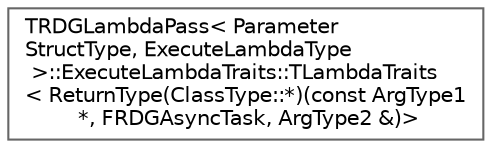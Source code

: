 digraph "Graphical Class Hierarchy"
{
 // INTERACTIVE_SVG=YES
 // LATEX_PDF_SIZE
  bgcolor="transparent";
  edge [fontname=Helvetica,fontsize=10,labelfontname=Helvetica,labelfontsize=10];
  node [fontname=Helvetica,fontsize=10,shape=box,height=0.2,width=0.4];
  rankdir="LR";
  Node0 [id="Node000000",label="TRDGLambdaPass\< Parameter\lStructType, ExecuteLambdaType\l \>::ExecuteLambdaTraits::TLambdaTraits\l\< ReturnType(ClassType::*)(const ArgType1\l *, FRDGAsyncTask, ArgType2 &)\>",height=0.2,width=0.4,color="grey40", fillcolor="white", style="filled",URL="$de/d01/structTRDGLambdaPass_1_1ExecuteLambdaTraits_1_1TLambdaTraits_3_01ReturnType_07ClassType_1_1_5_08508ee7a4a21b9e97cecf7928ca5a3e4a.html",tooltip=" "];
}

